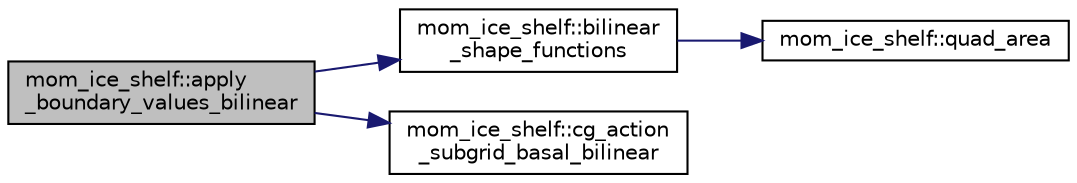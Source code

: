 digraph "mom_ice_shelf::apply_boundary_values_bilinear"
{
 // INTERACTIVE_SVG=YES
  edge [fontname="Helvetica",fontsize="10",labelfontname="Helvetica",labelfontsize="10"];
  node [fontname="Helvetica",fontsize="10",shape=record];
  rankdir="LR";
  Node5 [label="mom_ice_shelf::apply\l_boundary_values_bilinear",height=0.2,width=0.4,color="black", fillcolor="grey75", style="filled", fontcolor="black"];
  Node5 -> Node6 [color="midnightblue",fontsize="10",style="solid",fontname="Helvetica"];
  Node6 [label="mom_ice_shelf::bilinear\l_shape_functions",height=0.2,width=0.4,color="black", fillcolor="white", style="filled",URL="$namespacemom__ice__shelf.html#a9f77faf4c64078c8bce0546bb024f34e"];
  Node6 -> Node7 [color="midnightblue",fontsize="10",style="solid",fontname="Helvetica"];
  Node7 [label="mom_ice_shelf::quad_area",height=0.2,width=0.4,color="black", fillcolor="white", style="filled",URL="$namespacemom__ice__shelf.html#a43bcb4adfaabc54cd57ad8d96b71c224",tooltip="Calculate area of quadrilateral. "];
  Node5 -> Node8 [color="midnightblue",fontsize="10",style="solid",fontname="Helvetica"];
  Node8 [label="mom_ice_shelf::cg_action\l_subgrid_basal_bilinear",height=0.2,width=0.4,color="black", fillcolor="white", style="filled",URL="$namespacemom__ice__shelf.html#a925d19b978b5368c3b0d5cae3b542bfe"];
}
